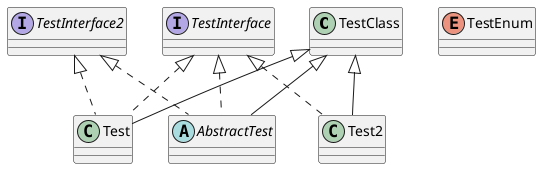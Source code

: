 @startuml
TestClass<|--AbstractTest
TestInterface<|..AbstractTest
TestInterface2<|..AbstractTest
abstract class AbstractTest


TestClass<|--Test
TestInterface<|..Test
TestInterface2<|..Test
class Test


TestClass<|--Test2
TestInterface<|..Test2
class Test2


enum TestEnum


class TestClass


interface TestInterface


interface TestInterface2


@enduml
